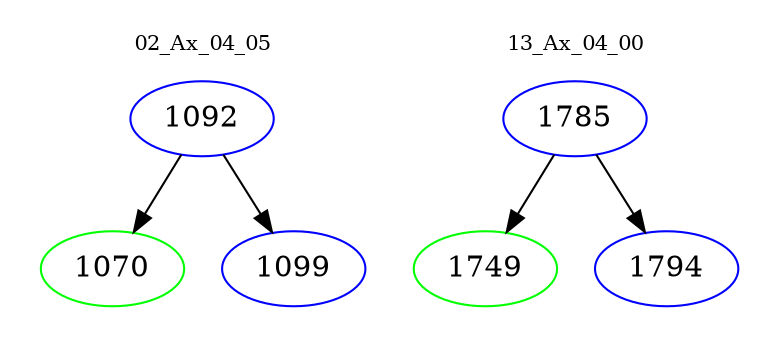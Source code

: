 digraph{
subgraph cluster_0 {
color = white
label = "02_Ax_04_05";
fontsize=10;
T0_1092 [label="1092", color="blue"]
T0_1092 -> T0_1070 [color="black"]
T0_1070 [label="1070", color="green"]
T0_1092 -> T0_1099 [color="black"]
T0_1099 [label="1099", color="blue"]
}
subgraph cluster_1 {
color = white
label = "13_Ax_04_00";
fontsize=10;
T1_1785 [label="1785", color="blue"]
T1_1785 -> T1_1749 [color="black"]
T1_1749 [label="1749", color="green"]
T1_1785 -> T1_1794 [color="black"]
T1_1794 [label="1794", color="blue"]
}
}

